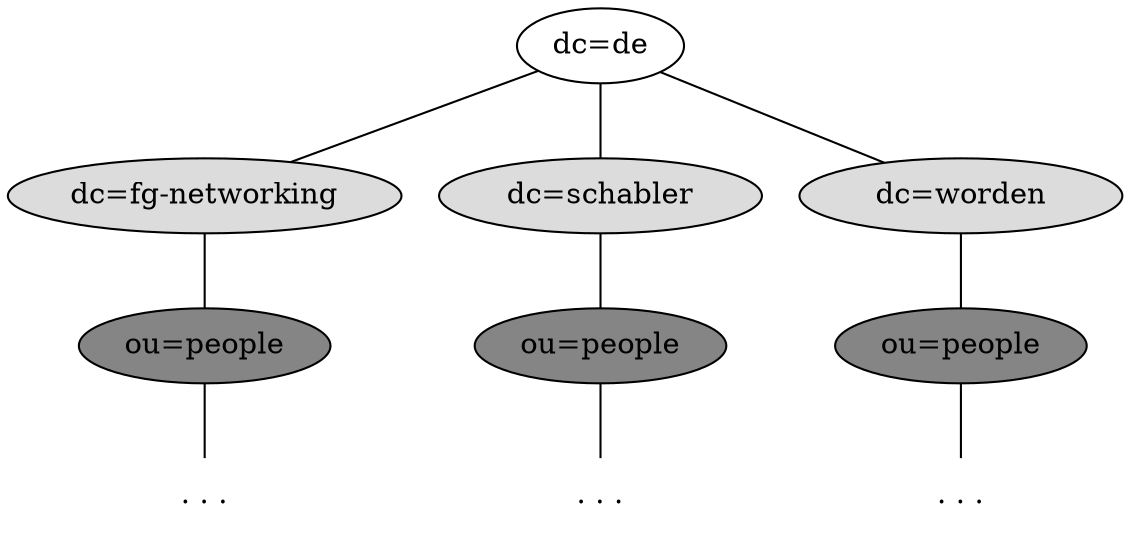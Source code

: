 graph G {
  de [label="dc=de"];
  fgn [label="dc=fg-networking", style="filled", fillcolor="gainsboro", width=2.15];
  schabler [label="dc=schabler", style="filled", fillcolor="gainsboro", width=2.15];
  worden [label="dc=worden", style="filled", fillcolor="gainsboro", width=2.15];
  people1 [label="ou=people", style="filled", fillcolor="grey52"];
  people2 [label="ou=people", style="filled", fillcolor="grey52"];
  people3 [label="ou=people", style="filled", fillcolor="grey52"];
  fgnpe [label=". . .", shape="plaintext"];
  schabpe [label=". . .", shape="plaintext"];
  wordpe [label=". . .", shape="plaintext"];
  de -- {fgn schabler worden};
  fgn -- people1 -- fgnpe;
  schabler -- people2 -- schabpe;
  worden -- people3 -- wordpe;
  }
